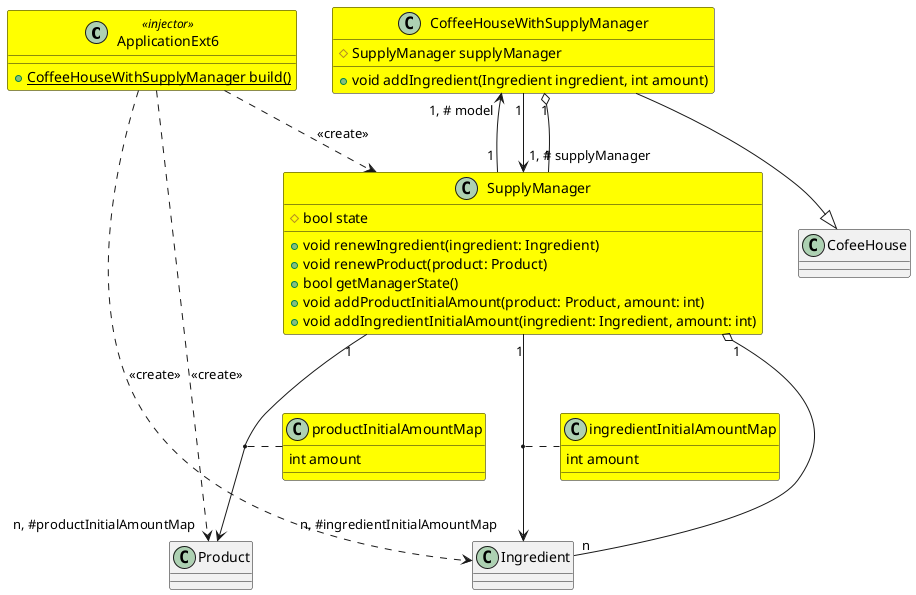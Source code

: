 @startuml
class ApplicationExt6 <<injector>> #yellow {
{static}+ CoffeeHouseWithSupplyManager build()
}
ApplicationExt6 ..> Product: <<create>>
ApplicationExt6 ..> Ingredient: <<create>>
ApplicationExt6 ..> SupplyManager: <<create>>
class CofeeHouse
class Ingredient
class Product

class CoffeeHouseWithSupplyManager #yellow {
    # SupplyManager supplyManager

    + void addIngredient(Ingredient ingredient, int amount)
}
CoffeeHouseWithSupplyManager --|> CofeeHouse

class SupplyManager #yellow {
    # bool state

    + void renewIngredient(ingredient: Ingredient)
    + void renewProduct(product: Product)
    + bool getManagerState()
    + void addProductInitialAmount(product: Product, amount: int)
    + void addIngredientInitialAmount(ingredient: Ingredient, amount: int)
}
SupplyManager "1" o-- "n" Ingredient
SupplyManager "1" --> "n, #ingredientInitialAmountMap" Ingredient
(SupplyManager, Ingredient) .. ingredientInitialAmountMap
class ingredientInitialAmountMap #yellow {
    int amount
}
SupplyManager "1" --> "n, #productInitialAmountMap" Product
(SupplyManager, Product) .. productInitialAmountMap
class productInitialAmountMap #yellow {
    int amount
}

CoffeeHouseWithSupplyManager "1, # model" <-- "1" SupplyManager
CoffeeHouseWithSupplyManager "1" --> "1, # supplyManager" SupplyManager
CoffeeHouseWithSupplyManager "1" o-- "1" SupplyManager

@enduml